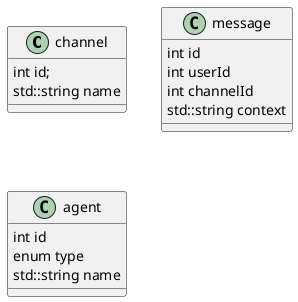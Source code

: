 @startuml

class channel {
    int id;
    std::string name
}

class message {
    int id
    int userId
    int channelId
    std::string context
}

class agent {
    int id
    enum type
    std::string name
}

@enduml